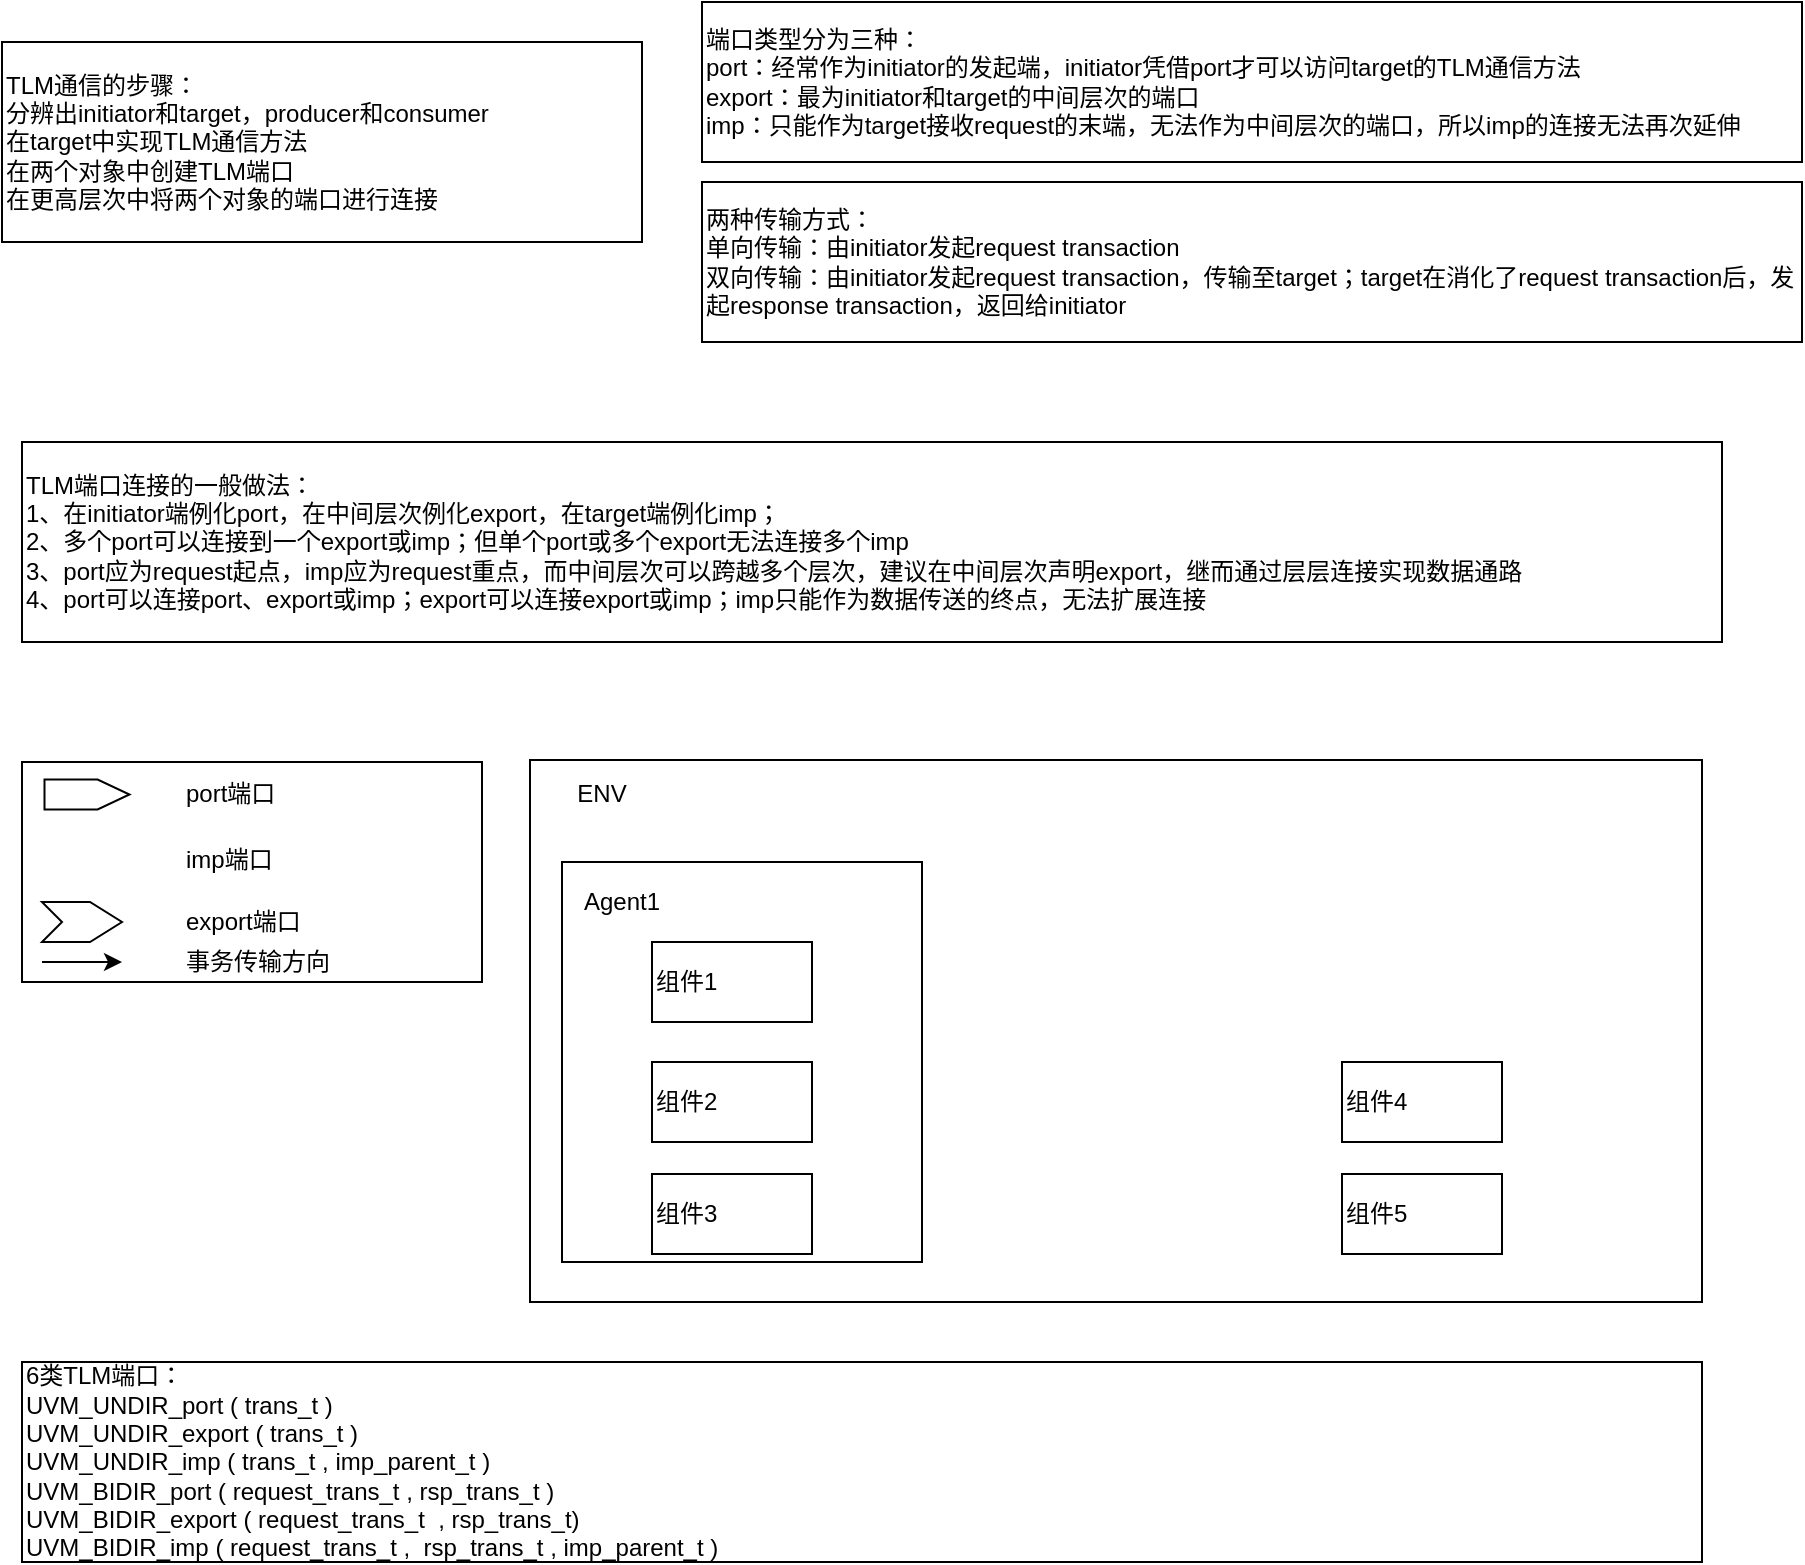 <mxfile version="14.1.2" type="github">
  <diagram id="7aiQNYX1JATzqL3n-3LC" name="第 1 页">
    <mxGraphModel dx="1038" dy="580" grid="1" gridSize="10" guides="1" tooltips="1" connect="1" arrows="1" fold="1" page="1" pageScale="1" pageWidth="827" pageHeight="1169" math="0" shadow="0">
      <root>
        <mxCell id="0" />
        <mxCell id="1" parent="0" />
        <mxCell id="KpihyvGpEoFMGpjDdbEs-1" value="TLM通信的步骤：&lt;br&gt;分辨出initiator和target，producer和consumer&lt;br&gt;在target中实现TLM通信方法&lt;br&gt;在两个对象中创建TLM端口&lt;br&gt;在更高层次中将两个对象的端口进行连接" style="rounded=0;whiteSpace=wrap;html=1;align=left;" vertex="1" parent="1">
          <mxGeometry x="30" y="50" width="320" height="100" as="geometry" />
        </mxCell>
        <mxCell id="KpihyvGpEoFMGpjDdbEs-2" value="端口类型分为三种：&lt;br&gt;port：经常作为initiator的发起端，initiator凭借port才可以访问target的TLM通信方法&lt;br&gt;export：最为initiator和target的中间层次的端口&lt;br&gt;imp：只能作为target接收request的末端，无法作为中间层次的端口，所以imp的连接无法再次延伸" style="rounded=0;whiteSpace=wrap;html=1;align=left;" vertex="1" parent="1">
          <mxGeometry x="380" y="30" width="550" height="80" as="geometry" />
        </mxCell>
        <mxCell id="KpihyvGpEoFMGpjDdbEs-3" value="两种传输方式：&lt;br&gt;单向传输：由initiator发起request transaction&lt;br&gt;双向传输：由initiator发起request transaction，传输至target；target在消化了request transaction后，发起response transaction，返回给initiator" style="rounded=0;whiteSpace=wrap;html=1;align=left;" vertex="1" parent="1">
          <mxGeometry x="380" y="120" width="550" height="80" as="geometry" />
        </mxCell>
        <mxCell id="KpihyvGpEoFMGpjDdbEs-4" value="TLM端口连接的一般做法：&lt;br&gt;1、在initiator端例化port，在中间层次例化export，在target端例化imp；&lt;br&gt;2、多个port可以连接到一个export或imp；但单个port或多个export无法连接多个imp&lt;br&gt;3、port应为request起点，imp应为request重点，而中间层次可以跨越多个层次，建议在中间层次声明export，继而通过层层连接实现数据通路&lt;br&gt;4、port可以连接port、export或imp；export可以连接export或imp；imp只能作为数据传送的终点，无法扩展连接" style="rounded=0;whiteSpace=wrap;html=1;align=left;" vertex="1" parent="1">
          <mxGeometry x="40" y="250" width="850" height="100" as="geometry" />
        </mxCell>
        <mxCell id="KpihyvGpEoFMGpjDdbEs-5" value="" style="rounded=0;whiteSpace=wrap;html=1;align=left;" vertex="1" parent="1">
          <mxGeometry x="40" y="410" width="230" height="110" as="geometry" />
        </mxCell>
        <mxCell id="KpihyvGpEoFMGpjDdbEs-8" value="" style="shape=offPageConnector;whiteSpace=wrap;html=1;align=left;rotation=-90;" vertex="1" parent="1">
          <mxGeometry x="65" y="405" width="15" height="42.5" as="geometry" />
        </mxCell>
        <mxCell id="KpihyvGpEoFMGpjDdbEs-10" value="" style="html=1;shadow=0;dashed=0;align=center;verticalAlign=middle;shape=mxgraph.arrows2.arrow;dy=0;dx=16;notch=10;" vertex="1" parent="1">
          <mxGeometry x="50" y="480" width="40" height="20" as="geometry" />
        </mxCell>
        <mxCell id="KpihyvGpEoFMGpjDdbEs-11" value="" style="endArrow=classic;html=1;" edge="1" parent="1">
          <mxGeometry width="50" height="50" relative="1" as="geometry">
            <mxPoint x="50" y="510" as="sourcePoint" />
            <mxPoint x="90" y="510" as="targetPoint" />
          </mxGeometry>
        </mxCell>
        <mxCell id="KpihyvGpEoFMGpjDdbEs-12" value="port端口" style="text;html=1;strokeColor=none;fillColor=none;align=left;verticalAlign=middle;whiteSpace=wrap;rounded=0;" vertex="1" parent="1">
          <mxGeometry x="120" y="416" width="90" height="20" as="geometry" />
        </mxCell>
        <mxCell id="KpihyvGpEoFMGpjDdbEs-13" value="imp端口&lt;span style=&quot;color: rgba(0 , 0 , 0 , 0) ; font-family: monospace ; font-size: 0px&quot;&gt;%3CmxGraphModel%3E%3Croot%3E%3CmxCell%20id%3D%220%22%2F%3E%3CmxCell%20id%3D%221%22%20parent%3D%220%22%2F%3E%3CmxCell%20id%3D%222%22%20value%3D%22port%E7%AB%AF%E5%8F%A3%22%20style%3D%22text%3Bhtml%3D1%3BstrokeColor%3Dnone%3BfillColor%3Dnone%3Balign%3Dleft%3BverticalAlign%3Dmiddle%3BwhiteSpace%3Dwrap%3Brounded%3D0%3B%22%20vertex%3D%221%22%20parent%3D%221%22%3E%3CmxGeometry%20x%3D%22120%22%20y%3D%22416%22%20width%3D%2290%22%20height%3D%2220%22%20as%3D%22geometry%22%2F%3E%3C%2FmxCell%3E%3C%2Froot%3E%3C%2FmxGraphModel%3E&lt;/span&gt;" style="text;html=1;strokeColor=none;fillColor=none;align=left;verticalAlign=middle;whiteSpace=wrap;rounded=0;" vertex="1" parent="1">
          <mxGeometry x="120" y="448.75" width="90" height="20" as="geometry" />
        </mxCell>
        <mxCell id="KpihyvGpEoFMGpjDdbEs-14" value="export端口&lt;span style=&quot;color: rgba(0 , 0 , 0 , 0) ; font-family: monospace ; font-size: 0px&quot;&gt;%3CmxGraphModel%3E%3Croot%3E%3CmxCell%20id%3D%220%22%2F%3E%3CmxCell%20id%3D%221%22%20parent%3D%220%22%2F%3E%3CmxCell%20id%3D%222%22%20value%3D%22port%E7%AB%AF%E5%8F%A3%22%20style%3D%22text%3Bhtml%3D1%3BstrokeColor%3Dnone%3BfillColor%3Dnone%3Balign%3Dleft%3BverticalAlign%3Dmiddle%3BwhiteSpace%3Dwrap%3Brounded%3D0%3B%22%20vertex%3D%221%22%20parent%3D%221%22%3E%3CmxGeometry%20x%3D%22120%22%20y%3D%22416%22%20width%3D%2290%22%20height%3D%2220%22%20as%3D%22geometry%22%2F%3E%3C%2FmxCell%3E%3C%2Froot%3E%3C%2FmxGraphModel%3E&lt;/span&gt;" style="text;html=1;strokeColor=none;fillColor=none;align=left;verticalAlign=middle;whiteSpace=wrap;rounded=0;" vertex="1" parent="1">
          <mxGeometry x="120" y="480" width="90" height="20" as="geometry" />
        </mxCell>
        <mxCell id="KpihyvGpEoFMGpjDdbEs-16" value="事务传输方向" style="text;html=1;strokeColor=none;fillColor=none;align=left;verticalAlign=middle;whiteSpace=wrap;rounded=0;" vertex="1" parent="1">
          <mxGeometry x="120" y="500" width="90" height="20" as="geometry" />
        </mxCell>
        <mxCell id="KpihyvGpEoFMGpjDdbEs-17" value="" style="rounded=0;whiteSpace=wrap;html=1;align=left;" vertex="1" parent="1">
          <mxGeometry x="294" y="409" width="586" height="271" as="geometry" />
        </mxCell>
        <mxCell id="KpihyvGpEoFMGpjDdbEs-18" value="ENV" style="text;html=1;strokeColor=none;fillColor=none;align=center;verticalAlign=middle;whiteSpace=wrap;rounded=0;" vertex="1" parent="1">
          <mxGeometry x="310" y="416" width="40" height="20" as="geometry" />
        </mxCell>
        <mxCell id="KpihyvGpEoFMGpjDdbEs-19" value="" style="rounded=0;whiteSpace=wrap;html=1;align=left;" vertex="1" parent="1">
          <mxGeometry x="310" y="460" width="180" height="200" as="geometry" />
        </mxCell>
        <mxCell id="KpihyvGpEoFMGpjDdbEs-20" value="Agent1" style="text;html=1;strokeColor=none;fillColor=none;align=center;verticalAlign=middle;whiteSpace=wrap;rounded=0;" vertex="1" parent="1">
          <mxGeometry x="320" y="470" width="40" height="20" as="geometry" />
        </mxCell>
        <mxCell id="KpihyvGpEoFMGpjDdbEs-21" value="组件1" style="rounded=0;whiteSpace=wrap;html=1;align=left;" vertex="1" parent="1">
          <mxGeometry x="355" y="500" width="80" height="40" as="geometry" />
        </mxCell>
        <mxCell id="KpihyvGpEoFMGpjDdbEs-23" value="组件2" style="rounded=0;whiteSpace=wrap;html=1;align=left;" vertex="1" parent="1">
          <mxGeometry x="355" y="560" width="80" height="40" as="geometry" />
        </mxCell>
        <mxCell id="KpihyvGpEoFMGpjDdbEs-24" value="组件3" style="rounded=0;whiteSpace=wrap;html=1;align=left;" vertex="1" parent="1">
          <mxGeometry x="355" y="616" width="80" height="40" as="geometry" />
        </mxCell>
        <mxCell id="KpihyvGpEoFMGpjDdbEs-34" value="组件4" style="rounded=0;whiteSpace=wrap;html=1;align=left;" vertex="1" parent="1">
          <mxGeometry x="700" y="560" width="80" height="40" as="geometry" />
        </mxCell>
        <mxCell id="KpihyvGpEoFMGpjDdbEs-35" value="组件5" style="rounded=0;whiteSpace=wrap;html=1;align=left;" vertex="1" parent="1">
          <mxGeometry x="700" y="616" width="80" height="40" as="geometry" />
        </mxCell>
        <mxCell id="KpihyvGpEoFMGpjDdbEs-36" value="6类TLM端口：&lt;br&gt;UVM_UNDIR_port ( trans_t )&lt;br&gt;UVM_UNDIR_export ( trans_t )&lt;br&gt;UVM_UNDIR_imp ( trans_t , imp_parent_t )&lt;br&gt;UVM_BIDIR_port ( request_trans_t , rsp_trans_t )&lt;br&gt;UVM_BIDIR_export ( request_trans_t&amp;nbsp; , rsp_trans_t)&lt;br&gt;UVM_BIDIR_imp ( request_trans_t ,&amp;nbsp; rsp_trans_t , imp_parent_t )" style="rounded=0;whiteSpace=wrap;html=1;align=left;" vertex="1" parent="1">
          <mxGeometry x="40" y="710" width="840" height="100" as="geometry" />
        </mxCell>
      </root>
    </mxGraphModel>
  </diagram>
</mxfile>
